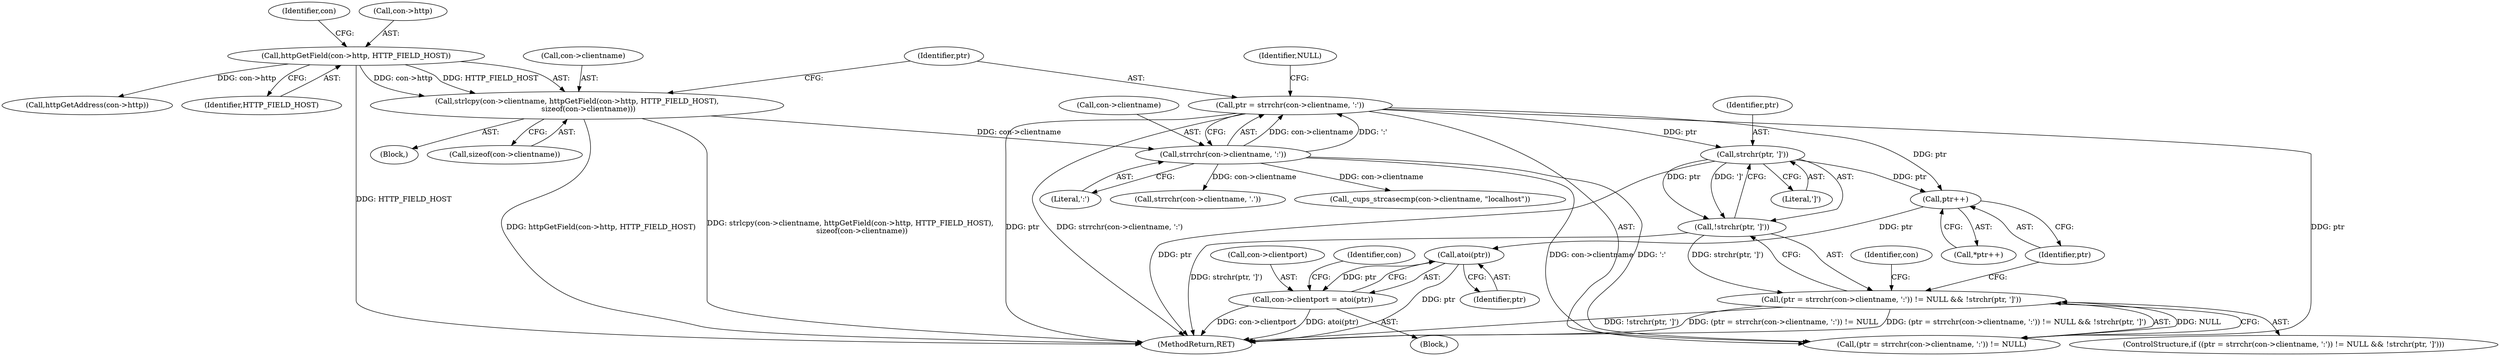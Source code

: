digraph "0_cups_afa80cb2b457bf8d64f775bed307588610476c41@API" {
"1000153" [label="(Call,strchr(ptr, ']'))"];
"1000144" [label="(Call,ptr = strrchr(con->clientname, ':'))"];
"1000146" [label="(Call,strrchr(con->clientname, ':'))"];
"1000128" [label="(Call,strlcpy(con->clientname, httpGetField(con->http, HTTP_FIELD_HOST),\n          sizeof(con->clientname)))"];
"1000132" [label="(Call,httpGetField(con->http, HTTP_FIELD_HOST))"];
"1000152" [label="(Call,!strchr(ptr, ']'))"];
"1000142" [label="(Call,(ptr = strrchr(con->clientname, ':')) != NULL && !strchr(ptr, ']'))"];
"1000159" [label="(Call,ptr++)"];
"1000166" [label="(Call,atoi(ptr))"];
"1000162" [label="(Call,con->clientport = atoi(ptr))"];
"1000154" [label="(Identifier,ptr)"];
"1000128" [label="(Call,strlcpy(con->clientname, httpGetField(con->http, HTTP_FIELD_HOST),\n          sizeof(con->clientname)))"];
"1000142" [label="(Call,(ptr = strrchr(con->clientname, ':')) != NULL && !strchr(ptr, ']'))"];
"1000163" [label="(Call,con->clientport)"];
"1000155" [label="(Literal,']')"];
"1000216" [label="(Call,strrchr(con->clientname, '.'))"];
"1000139" [label="(Identifier,con)"];
"1000171" [label="(Identifier,con)"];
"1000166" [label="(Call,atoi(ptr))"];
"1000152" [label="(Call,!strchr(ptr, ']'))"];
"1000159" [label="(Call,ptr++)"];
"1000476" [label="(MethodReturn,RET)"];
"1000162" [label="(Call,con->clientport = atoi(ptr))"];
"1000145" [label="(Identifier,ptr)"];
"1000178" [label="(Call,httpGetAddress(con->http))"];
"1000180" [label="(Identifier,con)"];
"1000151" [label="(Identifier,NULL)"];
"1000186" [label="(Call,_cups_strcasecmp(con->clientname, \"localhost\"))"];
"1000153" [label="(Call,strchr(ptr, ']'))"];
"1000144" [label="(Call,ptr = strrchr(con->clientname, ':'))"];
"1000143" [label="(Call,(ptr = strrchr(con->clientname, ':')) != NULL)"];
"1000150" [label="(Literal,':')"];
"1000160" [label="(Identifier,ptr)"];
"1000137" [label="(Call,sizeof(con->clientname))"];
"1000132" [label="(Call,httpGetField(con->http, HTTP_FIELD_HOST))"];
"1000146" [label="(Call,strrchr(con->clientname, ':'))"];
"1000141" [label="(ControlStructure,if ((ptr = strrchr(con->clientname, ':')) != NULL && !strchr(ptr, ']')))"];
"1000156" [label="(Block,)"];
"1000123" [label="(Block,)"];
"1000133" [label="(Call,con->http)"];
"1000158" [label="(Call,*ptr++)"];
"1000136" [label="(Identifier,HTTP_FIELD_HOST)"];
"1000147" [label="(Call,con->clientname)"];
"1000129" [label="(Call,con->clientname)"];
"1000167" [label="(Identifier,ptr)"];
"1000153" -> "1000152"  [label="AST: "];
"1000153" -> "1000155"  [label="CFG: "];
"1000154" -> "1000153"  [label="AST: "];
"1000155" -> "1000153"  [label="AST: "];
"1000152" -> "1000153"  [label="CFG: "];
"1000153" -> "1000476"  [label="DDG: ptr"];
"1000153" -> "1000152"  [label="DDG: ptr"];
"1000153" -> "1000152"  [label="DDG: ']'"];
"1000144" -> "1000153"  [label="DDG: ptr"];
"1000153" -> "1000159"  [label="DDG: ptr"];
"1000144" -> "1000143"  [label="AST: "];
"1000144" -> "1000146"  [label="CFG: "];
"1000145" -> "1000144"  [label="AST: "];
"1000146" -> "1000144"  [label="AST: "];
"1000151" -> "1000144"  [label="CFG: "];
"1000144" -> "1000476"  [label="DDG: ptr"];
"1000144" -> "1000476"  [label="DDG: strrchr(con->clientname, ':')"];
"1000144" -> "1000143"  [label="DDG: ptr"];
"1000146" -> "1000144"  [label="DDG: con->clientname"];
"1000146" -> "1000144"  [label="DDG: ':'"];
"1000144" -> "1000159"  [label="DDG: ptr"];
"1000146" -> "1000150"  [label="CFG: "];
"1000147" -> "1000146"  [label="AST: "];
"1000150" -> "1000146"  [label="AST: "];
"1000146" -> "1000143"  [label="DDG: con->clientname"];
"1000146" -> "1000143"  [label="DDG: ':'"];
"1000128" -> "1000146"  [label="DDG: con->clientname"];
"1000146" -> "1000186"  [label="DDG: con->clientname"];
"1000146" -> "1000216"  [label="DDG: con->clientname"];
"1000128" -> "1000123"  [label="AST: "];
"1000128" -> "1000137"  [label="CFG: "];
"1000129" -> "1000128"  [label="AST: "];
"1000132" -> "1000128"  [label="AST: "];
"1000137" -> "1000128"  [label="AST: "];
"1000145" -> "1000128"  [label="CFG: "];
"1000128" -> "1000476"  [label="DDG: httpGetField(con->http, HTTP_FIELD_HOST)"];
"1000128" -> "1000476"  [label="DDG: strlcpy(con->clientname, httpGetField(con->http, HTTP_FIELD_HOST),\n          sizeof(con->clientname))"];
"1000132" -> "1000128"  [label="DDG: con->http"];
"1000132" -> "1000128"  [label="DDG: HTTP_FIELD_HOST"];
"1000132" -> "1000136"  [label="CFG: "];
"1000133" -> "1000132"  [label="AST: "];
"1000136" -> "1000132"  [label="AST: "];
"1000139" -> "1000132"  [label="CFG: "];
"1000132" -> "1000476"  [label="DDG: HTTP_FIELD_HOST"];
"1000132" -> "1000178"  [label="DDG: con->http"];
"1000152" -> "1000142"  [label="AST: "];
"1000142" -> "1000152"  [label="CFG: "];
"1000152" -> "1000476"  [label="DDG: strchr(ptr, ']')"];
"1000152" -> "1000142"  [label="DDG: strchr(ptr, ']')"];
"1000142" -> "1000141"  [label="AST: "];
"1000142" -> "1000143"  [label="CFG: "];
"1000143" -> "1000142"  [label="AST: "];
"1000160" -> "1000142"  [label="CFG: "];
"1000171" -> "1000142"  [label="CFG: "];
"1000142" -> "1000476"  [label="DDG: (ptr = strrchr(con->clientname, ':')) != NULL && !strchr(ptr, ']')"];
"1000142" -> "1000476"  [label="DDG: !strchr(ptr, ']')"];
"1000142" -> "1000476"  [label="DDG: (ptr = strrchr(con->clientname, ':')) != NULL"];
"1000143" -> "1000142"  [label="DDG: NULL"];
"1000159" -> "1000158"  [label="AST: "];
"1000159" -> "1000160"  [label="CFG: "];
"1000160" -> "1000159"  [label="AST: "];
"1000158" -> "1000159"  [label="CFG: "];
"1000159" -> "1000166"  [label="DDG: ptr"];
"1000166" -> "1000162"  [label="AST: "];
"1000166" -> "1000167"  [label="CFG: "];
"1000167" -> "1000166"  [label="AST: "];
"1000162" -> "1000166"  [label="CFG: "];
"1000166" -> "1000476"  [label="DDG: ptr"];
"1000166" -> "1000162"  [label="DDG: ptr"];
"1000162" -> "1000156"  [label="AST: "];
"1000163" -> "1000162"  [label="AST: "];
"1000180" -> "1000162"  [label="CFG: "];
"1000162" -> "1000476"  [label="DDG: atoi(ptr)"];
"1000162" -> "1000476"  [label="DDG: con->clientport"];
}
